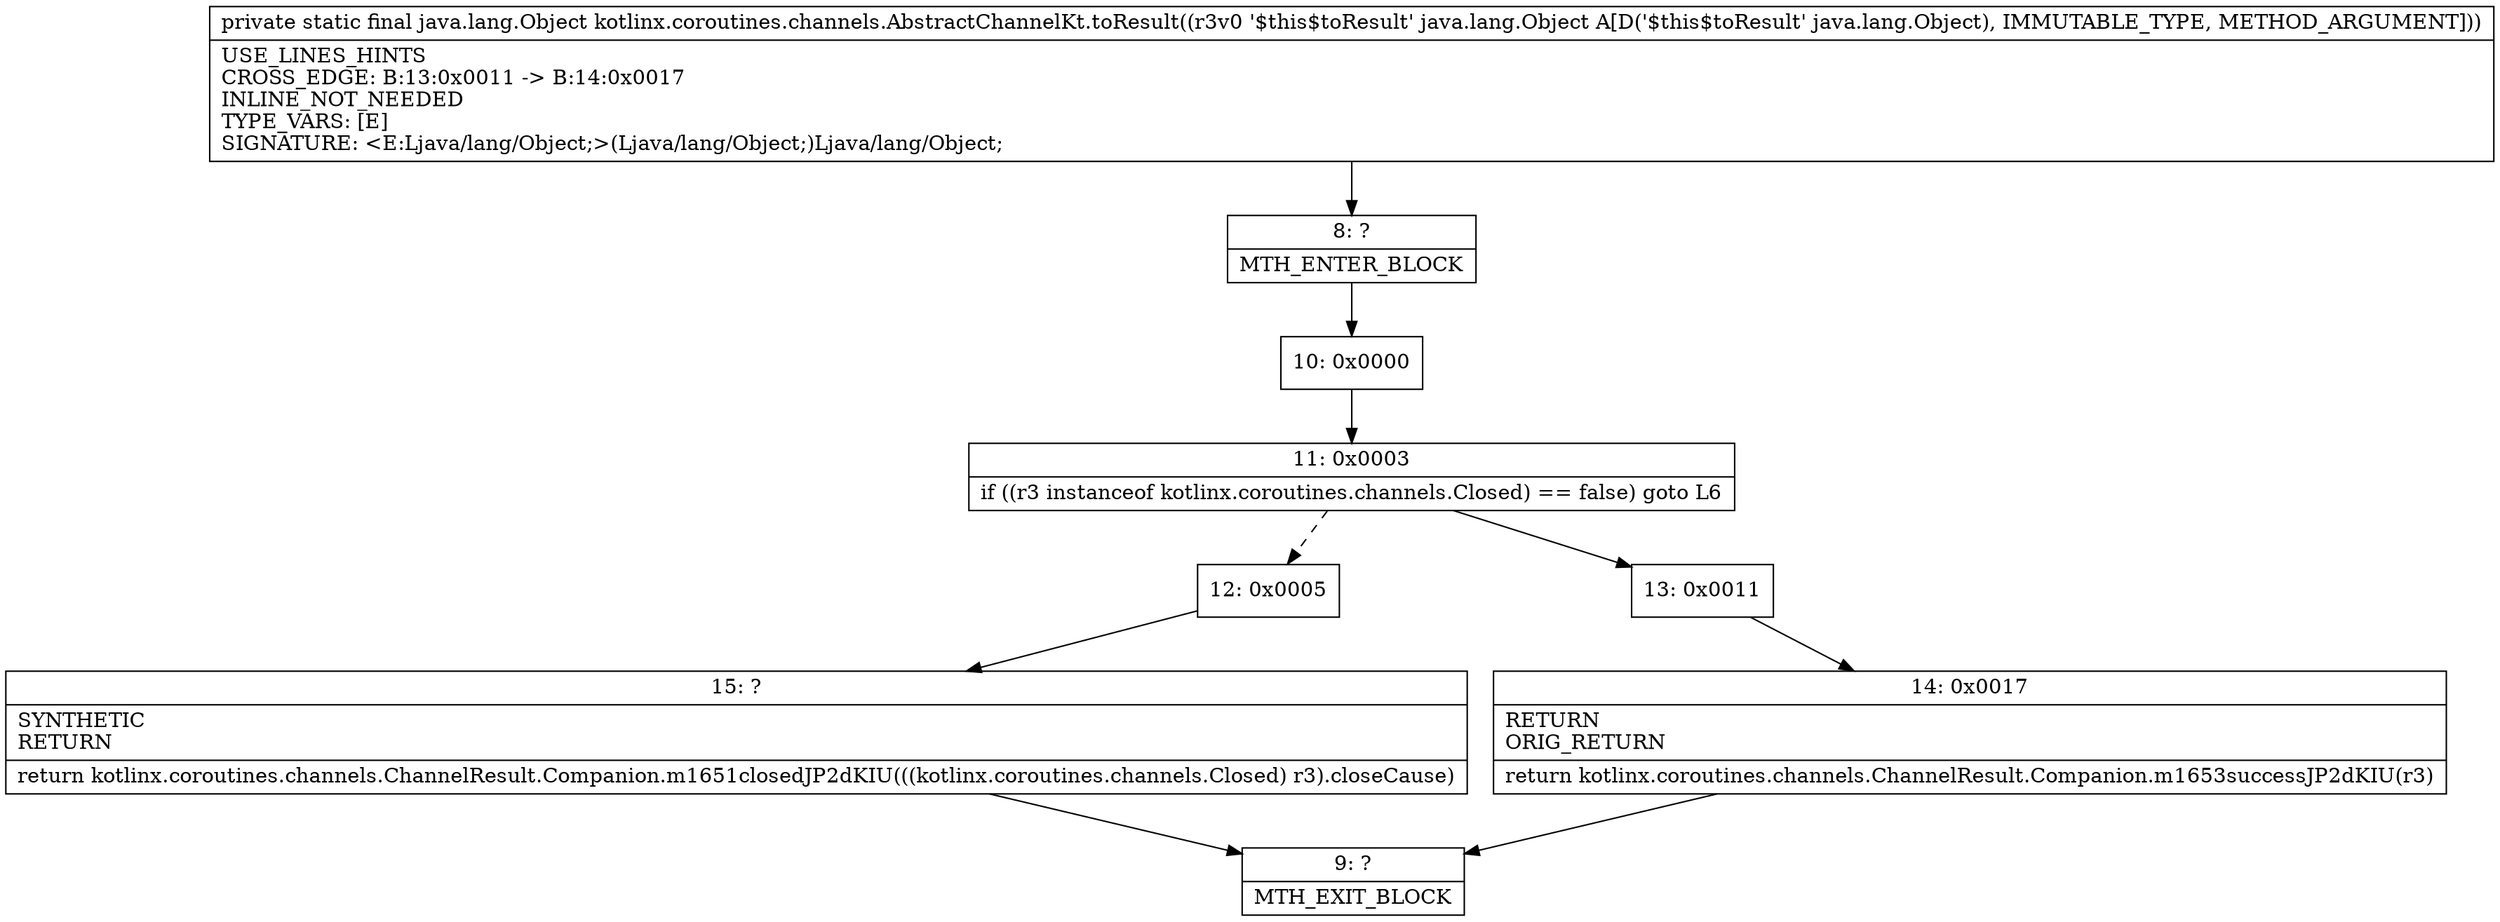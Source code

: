 digraph "CFG forkotlinx.coroutines.channels.AbstractChannelKt.toResult(Ljava\/lang\/Object;)Ljava\/lang\/Object;" {
Node_8 [shape=record,label="{8\:\ ?|MTH_ENTER_BLOCK\l}"];
Node_10 [shape=record,label="{10\:\ 0x0000}"];
Node_11 [shape=record,label="{11\:\ 0x0003|if ((r3 instanceof kotlinx.coroutines.channels.Closed) == false) goto L6\l}"];
Node_12 [shape=record,label="{12\:\ 0x0005}"];
Node_15 [shape=record,label="{15\:\ ?|SYNTHETIC\lRETURN\l|return kotlinx.coroutines.channels.ChannelResult.Companion.m1651closedJP2dKIU(((kotlinx.coroutines.channels.Closed) r3).closeCause)\l}"];
Node_9 [shape=record,label="{9\:\ ?|MTH_EXIT_BLOCK\l}"];
Node_13 [shape=record,label="{13\:\ 0x0011}"];
Node_14 [shape=record,label="{14\:\ 0x0017|RETURN\lORIG_RETURN\l|return kotlinx.coroutines.channels.ChannelResult.Companion.m1653successJP2dKIU(r3)\l}"];
MethodNode[shape=record,label="{private static final java.lang.Object kotlinx.coroutines.channels.AbstractChannelKt.toResult((r3v0 '$this$toResult' java.lang.Object A[D('$this$toResult' java.lang.Object), IMMUTABLE_TYPE, METHOD_ARGUMENT]))  | USE_LINES_HINTS\lCROSS_EDGE: B:13:0x0011 \-\> B:14:0x0017\lINLINE_NOT_NEEDED\lTYPE_VARS: [E]\lSIGNATURE: \<E:Ljava\/lang\/Object;\>(Ljava\/lang\/Object;)Ljava\/lang\/Object;\l}"];
MethodNode -> Node_8;Node_8 -> Node_10;
Node_10 -> Node_11;
Node_11 -> Node_12[style=dashed];
Node_11 -> Node_13;
Node_12 -> Node_15;
Node_15 -> Node_9;
Node_13 -> Node_14;
Node_14 -> Node_9;
}

